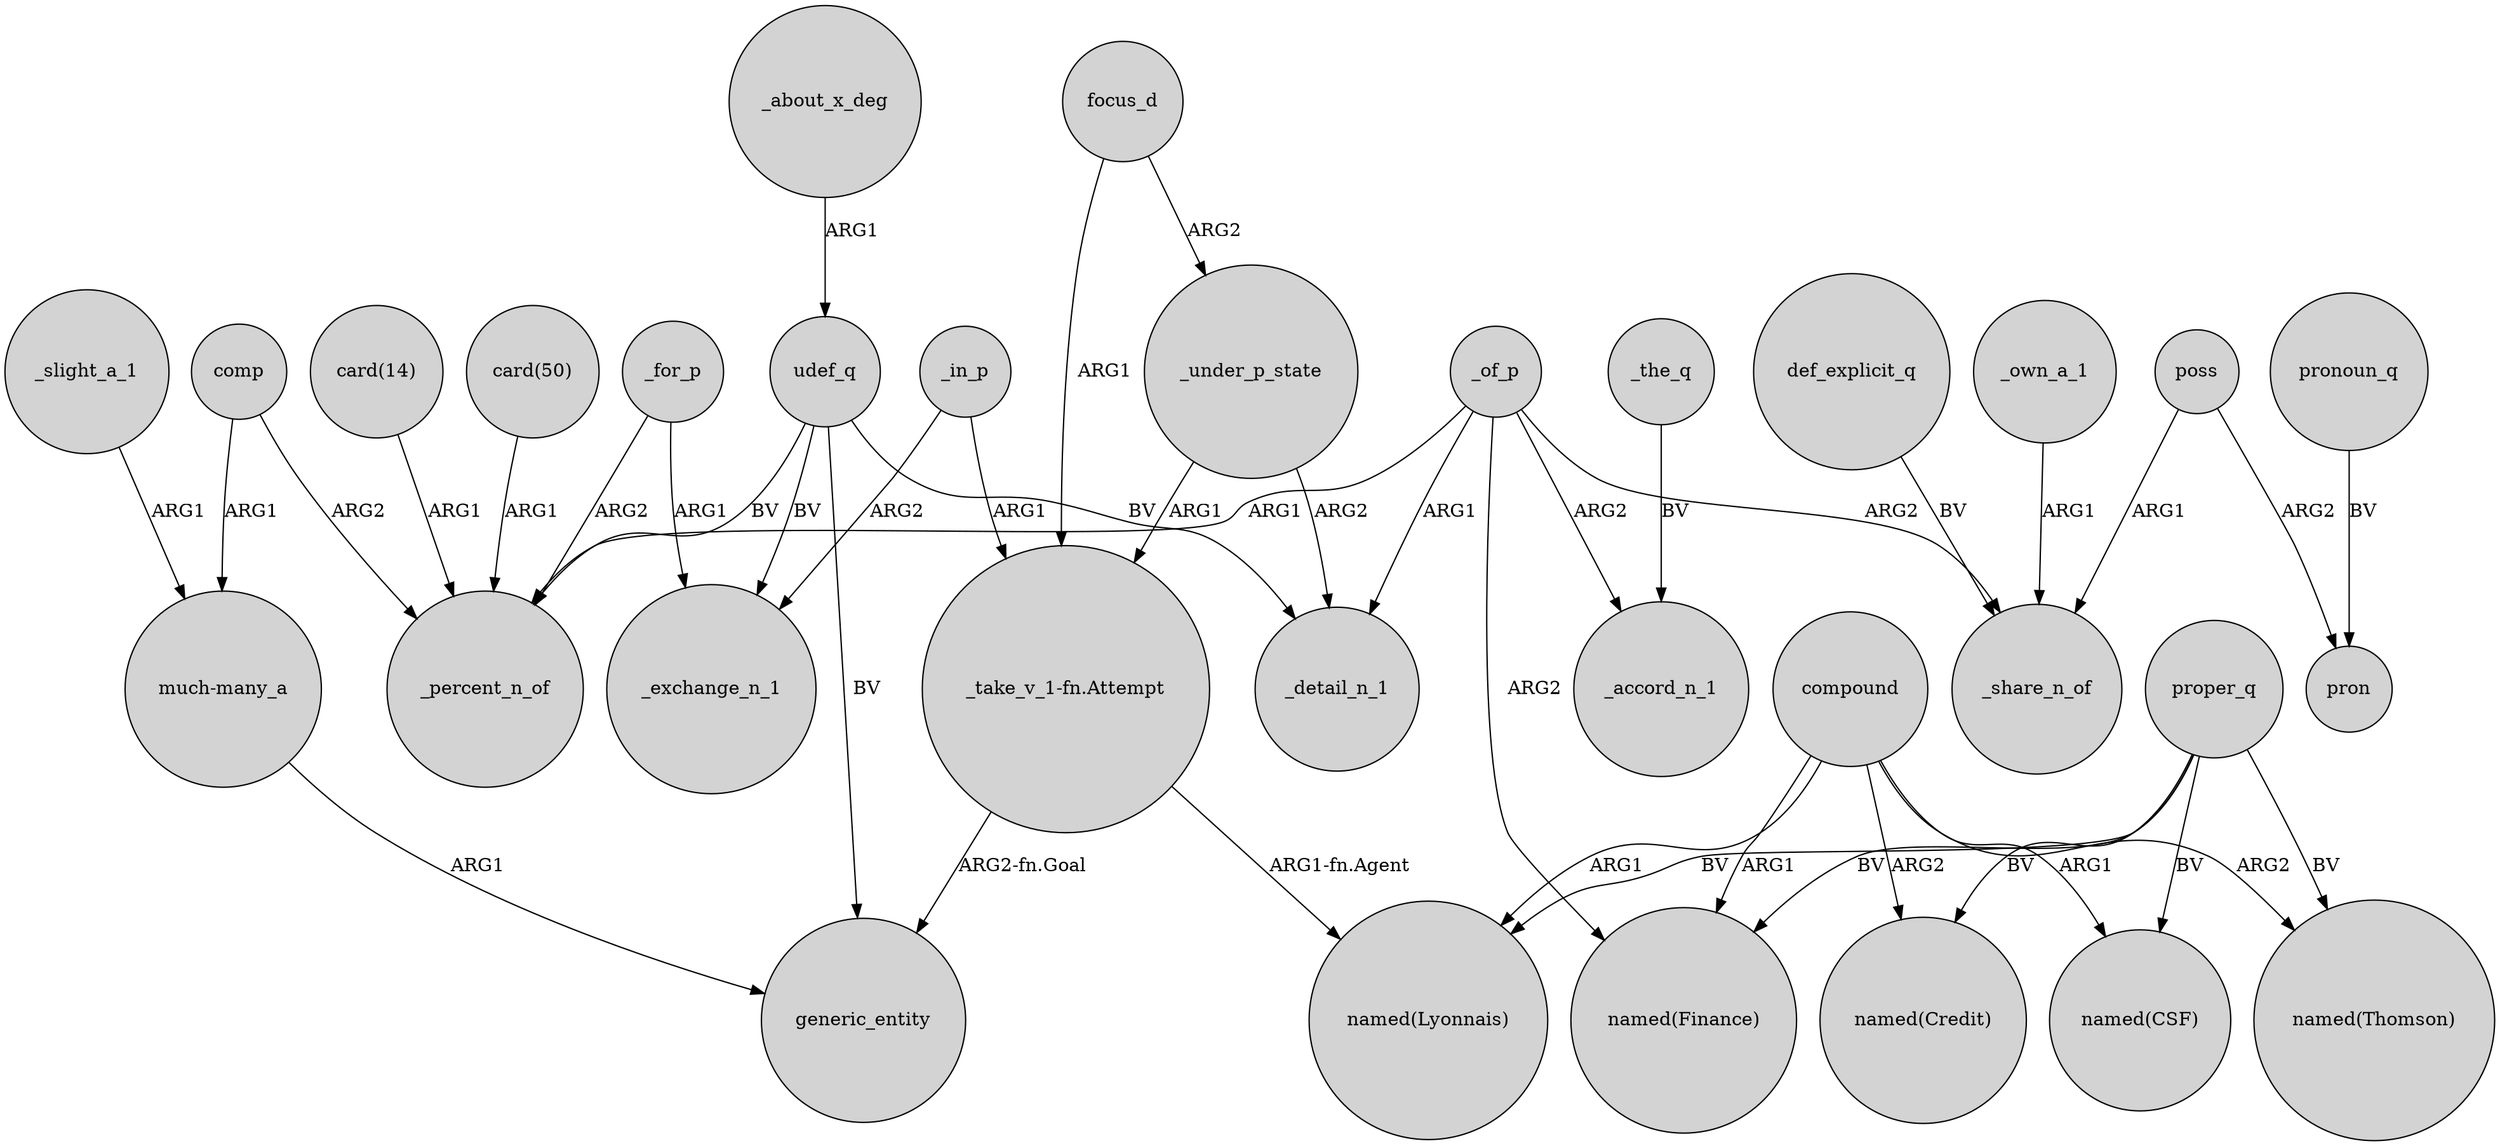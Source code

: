digraph {
	node [shape=circle style=filled]
	_the_q -> _accord_n_1 [label=BV]
	focus_d -> "_take_v_1-fn.Attempt" [label=ARG1]
	_in_p -> "_take_v_1-fn.Attempt" [label=ARG1]
	_of_p -> "named(Finance)" [label=ARG2]
	compound -> "named(Lyonnais)" [label=ARG1]
	udef_q -> _exchange_n_1 [label=BV]
	def_explicit_q -> _share_n_of [label=BV]
	"_take_v_1-fn.Attempt" -> "named(Lyonnais)" [label="ARG1-fn.Agent"]
	udef_q -> _detail_n_1 [label=BV]
	_of_p -> _percent_n_of [label=ARG1]
	compound -> "named(CSF)" [label=ARG1]
	udef_q -> generic_entity [label=BV]
	_about_x_deg -> udef_q [label=ARG1]
	pronoun_q -> pron [label=BV]
	_of_p -> _detail_n_1 [label=ARG1]
	_own_a_1 -> _share_n_of [label=ARG1]
	poss -> pron [label=ARG2]
	comp -> "much-many_a" [label=ARG1]
	"card(14)" -> _percent_n_of [label=ARG1]
	udef_q -> _percent_n_of [label=BV]
	"much-many_a" -> generic_entity [label=ARG1]
	poss -> _share_n_of [label=ARG1]
	_in_p -> _exchange_n_1 [label=ARG2]
	proper_q -> "named(CSF)" [label=BV]
	compound -> "named(Finance)" [label=ARG1]
	proper_q -> "named(Credit)" [label=BV]
	_slight_a_1 -> "much-many_a" [label=ARG1]
	compound -> "named(Credit)" [label=ARG2]
	compound -> "named(Thomson)" [label=ARG2]
	"card(50)" -> _percent_n_of [label=ARG1]
	proper_q -> "named(Lyonnais)" [label=BV]
	_of_p -> _accord_n_1 [label=ARG2]
	focus_d -> _under_p_state [label=ARG2]
	proper_q -> "named(Finance)" [label=BV]
	_for_p -> _exchange_n_1 [label=ARG1]
	"_take_v_1-fn.Attempt" -> generic_entity [label="ARG2-fn.Goal"]
	_for_p -> _percent_n_of [label=ARG2]
	_under_p_state -> "_take_v_1-fn.Attempt" [label=ARG1]
	_under_p_state -> _detail_n_1 [label=ARG2]
	_of_p -> _share_n_of [label=ARG2]
	proper_q -> "named(Thomson)" [label=BV]
	comp -> _percent_n_of [label=ARG2]
}
